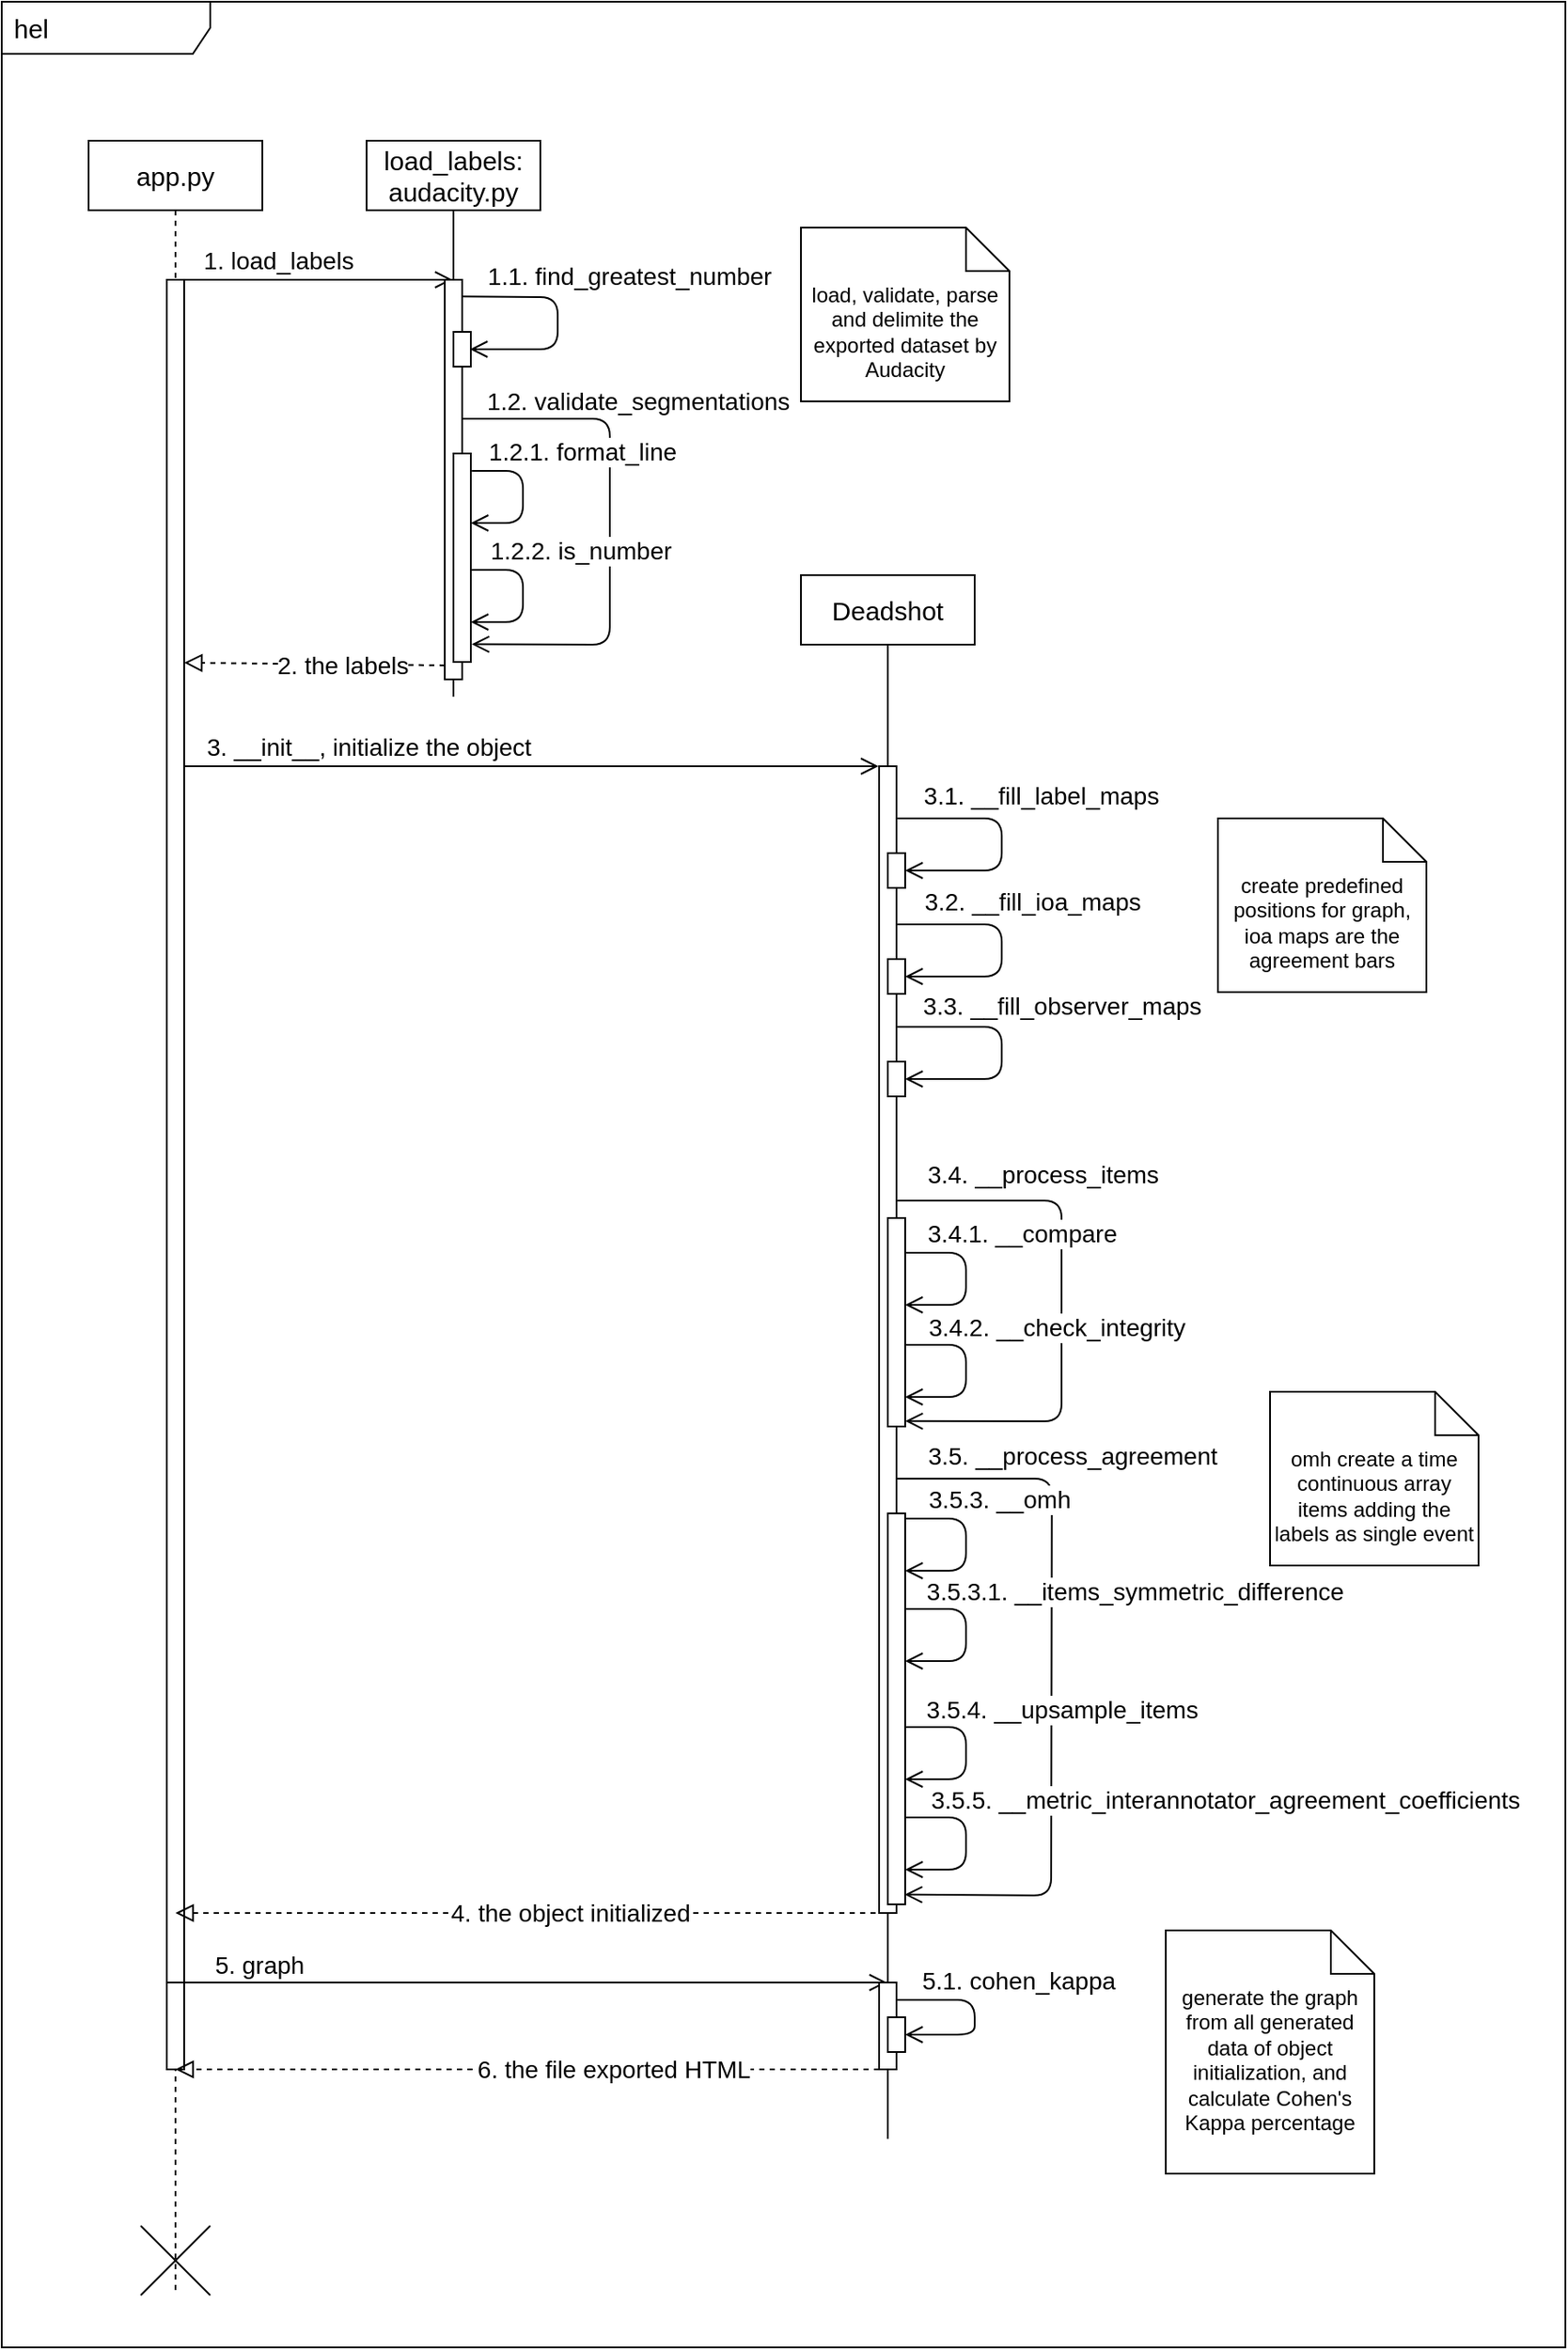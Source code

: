 <mxfile>
    <diagram id="lQqjIacscJslqrjan3Mh" name="Page-1">
        <mxGraphModel dx="813" dy="440" grid="1" gridSize="10" guides="1" tooltips="1" connect="1" arrows="1" fold="1" page="1" pageScale="1" pageWidth="850" pageHeight="1100" math="0" shadow="0">
            <root>
                <mxCell id="0"/>
                <mxCell id="1" parent="0"/>
                <mxCell id="104" value="" style="rounded=0;whiteSpace=wrap;html=1;" vertex="1" parent="1">
                    <mxGeometry x="160" y="50" width="900" height="1350" as="geometry"/>
                </mxCell>
                <mxCell id="103" value="&lt;font style=&quot;font-size: 15px;&quot;&gt;hel&lt;/font&gt;" style="shape=umlFrame;whiteSpace=wrap;html=1;width=120;height=30;boundedLbl=1;verticalAlign=middle;align=left;spacingLeft=5;fillColor=default;" parent="1" vertex="1">
                    <mxGeometry x="160" y="50" width="900" height="1350" as="geometry"/>
                </mxCell>
                <mxCell id="8" value="&lt;font style=&quot;font-size: 15px;&quot;&gt;app.py&lt;/font&gt;" style="shape=umlLifeline;perimeter=lifelinePerimeter;whiteSpace=wrap;html=1;container=1;collapsible=0;recursiveResize=0;outlineConnect=0;" parent="1" vertex="1">
                    <mxGeometry x="210" y="130" width="100" height="1240" as="geometry"/>
                </mxCell>
                <mxCell id="37" value="" style="endArrow=open;startArrow=none;endFill=0;startFill=0;endSize=8;html=1;verticalAlign=bottom;labelBackgroundColor=none;strokeWidth=1;entryX=-0.037;entryY=0;entryDx=0;entryDy=0;entryPerimeter=0;" parent="8" target="47" edge="1">
                    <mxGeometry width="160" relative="1" as="geometry">
                        <mxPoint x="50" y="360" as="sourcePoint"/>
                        <mxPoint x="210" y="360" as="targetPoint"/>
                    </mxGeometry>
                </mxCell>
                <mxCell id="38" value="&lt;font style=&quot;font-size: 14px;&quot;&gt;3. __init__, initialize the object&lt;/font&gt;" style="edgeLabel;html=1;align=center;verticalAlign=middle;resizable=0;points=[];" parent="37" vertex="1" connectable="0">
                    <mxGeometry x="-0.818" y="2" relative="1" as="geometry">
                        <mxPoint x="74" y="-9" as="offset"/>
                    </mxGeometry>
                </mxCell>
                <mxCell id="14" value="" style="endArrow=open;startArrow=none;endFill=0;startFill=0;endSize=8;html=1;verticalAlign=bottom;labelBackgroundColor=none;strokeWidth=1;" parent="8" target="10" edge="1">
                    <mxGeometry width="160" relative="1" as="geometry">
                        <mxPoint x="50" y="80" as="sourcePoint"/>
                        <mxPoint x="170" y="80" as="targetPoint"/>
                    </mxGeometry>
                </mxCell>
                <mxCell id="19" value="&lt;font style=&quot;font-size: 14px;&quot;&gt;1. load_labels&lt;/font&gt;" style="edgeLabel;html=1;align=center;verticalAlign=middle;resizable=0;points=[];" parent="14" vertex="1" connectable="0">
                    <mxGeometry x="-0.399" y="4" relative="1" as="geometry">
                        <mxPoint x="11" y="-7" as="offset"/>
                    </mxGeometry>
                </mxCell>
                <mxCell id="24" value="" style="html=1;points=[];perimeter=orthogonalPerimeter;" parent="8" vertex="1">
                    <mxGeometry x="45" y="80" width="10" height="1030" as="geometry"/>
                </mxCell>
                <mxCell id="17" value="" style="shape=umlDestroy;dashed=0;" parent="8" vertex="1">
                    <mxGeometry x="30" y="1200" width="40" height="40" as="geometry"/>
                </mxCell>
                <mxCell id="75" value="" style="endArrow=open;startArrow=none;endFill=0;startFill=0;endSize=8;html=1;verticalAlign=bottom;labelBackgroundColor=none;strokeWidth=1;" parent="8" target="45" edge="1">
                    <mxGeometry width="160" relative="1" as="geometry">
                        <mxPoint x="45" y="1060" as="sourcePoint"/>
                        <mxPoint x="275" y="1060" as="targetPoint"/>
                    </mxGeometry>
                </mxCell>
                <mxCell id="76" value="&lt;font style=&quot;font-size: 14px;&quot;&gt;5. graph&lt;/font&gt;" style="edgeLabel;html=1;align=center;verticalAlign=middle;resizable=0;points=[];" parent="75" vertex="1" connectable="0">
                    <mxGeometry x="-0.818" y="2" relative="1" as="geometry">
                        <mxPoint x="15" y="-8" as="offset"/>
                    </mxGeometry>
                </mxCell>
                <mxCell id="10" value="&lt;font data-font-src=&quot;https://fonts.googleapis.com/css?family=neue&quot; style=&quot;font-size: 15px;&quot;&gt;load_labels: audacity.py&lt;/font&gt;" style="shape=umlLifeline;perimeter=lifelinePerimeter;whiteSpace=wrap;html=1;container=1;collapsible=0;recursiveResize=0;outlineConnect=0;lifelineDashed=0;" parent="1" vertex="1">
                    <mxGeometry x="370" y="130" width="100" height="320" as="geometry"/>
                </mxCell>
                <mxCell id="27" value="" style="endArrow=open;startArrow=none;endFill=0;startFill=0;endSize=8;html=1;verticalAlign=bottom;labelBackgroundColor=none;strokeWidth=1;entryX=1.051;entryY=0.915;entryDx=0;entryDy=0;entryPerimeter=0;" parent="10" target="84" edge="1">
                    <mxGeometry width="160" relative="1" as="geometry">
                        <mxPoint x="50.5" y="160" as="sourcePoint"/>
                        <mxPoint x="51" y="190" as="targetPoint"/>
                        <Array as="points">
                            <mxPoint x="140" y="160"/>
                            <mxPoint x="140" y="290"/>
                        </Array>
                    </mxGeometry>
                </mxCell>
                <mxCell id="28" value="&lt;font style=&quot;font-size: 14px;&quot;&gt;1.2. validate_segmentations&lt;/font&gt;" style="edgeLabel;html=1;align=center;verticalAlign=middle;resizable=0;points=[];" parent="27" vertex="1" connectable="0">
                    <mxGeometry x="-0.12" relative="1" as="geometry">
                        <mxPoint x="16" y="-52" as="offset"/>
                    </mxGeometry>
                </mxCell>
                <mxCell id="29" value="" style="html=1;points=[];perimeter=orthogonalPerimeter;" parent="10" vertex="1">
                    <mxGeometry x="45" y="80" width="10" height="230" as="geometry"/>
                </mxCell>
                <mxCell id="83" value="" style="html=1;points=[];perimeter=orthogonalPerimeter;" parent="10" vertex="1">
                    <mxGeometry x="50" y="110" width="10" height="20" as="geometry"/>
                </mxCell>
                <mxCell id="25" value="" style="endArrow=open;startArrow=none;endFill=0;startFill=0;endSize=8;html=1;verticalAlign=bottom;labelBackgroundColor=none;strokeWidth=1;exitX=1.007;exitY=0.042;exitDx=0;exitDy=0;exitPerimeter=0;" parent="10" source="29" edge="1">
                    <mxGeometry width="160" relative="1" as="geometry">
                        <mxPoint x="50" y="90" as="sourcePoint"/>
                        <mxPoint x="59.5" y="120" as="targetPoint"/>
                        <Array as="points">
                            <mxPoint x="110" y="90"/>
                            <mxPoint x="110" y="120"/>
                        </Array>
                    </mxGeometry>
                </mxCell>
                <mxCell id="26" value="&lt;font style=&quot;font-size: 14px;&quot;&gt;1.1. find_greatest_number&lt;/font&gt;" style="edgeLabel;html=1;align=center;verticalAlign=middle;resizable=0;points=[];" parent="25" vertex="1" connectable="0">
                    <mxGeometry x="-0.12" relative="1" as="geometry">
                        <mxPoint x="41" y="-17" as="offset"/>
                    </mxGeometry>
                </mxCell>
                <mxCell id="84" value="" style="html=1;points=[];perimeter=orthogonalPerimeter;" parent="10" vertex="1">
                    <mxGeometry x="50" y="180" width="10" height="120" as="geometry"/>
                </mxCell>
                <mxCell id="31" value="" style="endArrow=open;startArrow=none;endFill=0;startFill=0;endSize=8;html=1;verticalAlign=bottom;labelBackgroundColor=none;strokeWidth=1;" parent="10" edge="1">
                    <mxGeometry width="160" relative="1" as="geometry">
                        <mxPoint x="60.57" y="190" as="sourcePoint"/>
                        <mxPoint x="59.999" y="220" as="targetPoint"/>
                        <Array as="points">
                            <mxPoint x="90" y="190"/>
                            <mxPoint x="90" y="220"/>
                        </Array>
                    </mxGeometry>
                </mxCell>
                <mxCell id="32" value="&lt;font style=&quot;font-size: 14px;&quot;&gt;1.2.1. format_line&lt;/font&gt;" style="edgeLabel;html=1;align=center;verticalAlign=middle;resizable=0;points=[];" parent="31" vertex="1" connectable="0">
                    <mxGeometry x="-0.12" relative="1" as="geometry">
                        <mxPoint x="34" y="-21" as="offset"/>
                    </mxGeometry>
                </mxCell>
                <mxCell id="33" value="" style="endArrow=open;startArrow=none;endFill=0;startFill=0;endSize=8;html=1;verticalAlign=bottom;labelBackgroundColor=none;strokeWidth=1;" parent="10" edge="1">
                    <mxGeometry width="160" relative="1" as="geometry">
                        <mxPoint x="60.57" y="247" as="sourcePoint"/>
                        <mxPoint x="59.999" y="277" as="targetPoint"/>
                        <Array as="points">
                            <mxPoint x="90" y="247"/>
                            <mxPoint x="90" y="277"/>
                        </Array>
                    </mxGeometry>
                </mxCell>
                <mxCell id="34" value="&lt;font style=&quot;font-size: 14px;&quot;&gt;1.2.2. is_number&lt;/font&gt;" style="edgeLabel;html=1;align=center;verticalAlign=middle;resizable=0;points=[];" parent="33" vertex="1" connectable="0">
                    <mxGeometry x="-0.12" relative="1" as="geometry">
                        <mxPoint x="33" y="-21" as="offset"/>
                    </mxGeometry>
                </mxCell>
                <mxCell id="45" value="&lt;font style=&quot;font-size: 15px;&quot;&gt;Deadshot&lt;/font&gt;" style="shape=umlLifeline;perimeter=lifelinePerimeter;whiteSpace=wrap;html=1;container=1;collapsible=0;recursiveResize=0;outlineConnect=0;lifelineDashed=0;" parent="1" vertex="1">
                    <mxGeometry x="620" y="380" width="100" height="900" as="geometry"/>
                </mxCell>
                <mxCell id="108" value="" style="endArrow=open;startArrow=none;endFill=0;startFill=0;endSize=8;html=1;verticalAlign=bottom;labelBackgroundColor=none;strokeWidth=1;entryX=0.971;entryY=0.975;entryDx=0;entryDy=0;entryPerimeter=0;" edge="1" parent="45" target="107">
                    <mxGeometry width="160" relative="1" as="geometry">
                        <mxPoint x="50.0" y="520" as="sourcePoint"/>
                        <mxPoint x="54.48" y="646.88" as="targetPoint"/>
                        <Array as="points">
                            <mxPoint x="144.43" y="520"/>
                            <mxPoint x="144" y="760"/>
                        </Array>
                    </mxGeometry>
                </mxCell>
                <mxCell id="109" value="&lt;font style=&quot;font-size: 14px;&quot;&gt;3.5. __process_agreement&lt;/font&gt;" style="edgeLabel;html=1;align=center;verticalAlign=middle;resizable=0;points=[];" vertex="1" connectable="0" parent="108">
                    <mxGeometry x="-0.12" relative="1" as="geometry">
                        <mxPoint x="11" y="-103" as="offset"/>
                    </mxGeometry>
                </mxCell>
                <mxCell id="47" value="" style="html=1;points=[];perimeter=orthogonalPerimeter;" parent="45" vertex="1">
                    <mxGeometry x="45" y="110" width="10" height="660" as="geometry"/>
                </mxCell>
                <mxCell id="51" value="" style="endArrow=open;startArrow=none;endFill=0;startFill=0;endSize=8;html=1;verticalAlign=bottom;labelBackgroundColor=none;strokeWidth=1;" parent="45" target="92" edge="1">
                    <mxGeometry width="160" relative="1" as="geometry">
                        <mxPoint x="55.57" y="140" as="sourcePoint"/>
                        <mxPoint x="54.999" y="170" as="targetPoint"/>
                        <Array as="points">
                            <mxPoint x="115.57" y="140"/>
                            <mxPoint x="115.57" y="170"/>
                        </Array>
                    </mxGeometry>
                </mxCell>
                <mxCell id="52" value="&lt;font style=&quot;font-size: 14px;&quot;&gt;3.1. __fill_label_maps&lt;/font&gt;" style="edgeLabel;html=1;align=center;verticalAlign=middle;resizable=0;points=[];" parent="51" vertex="1" connectable="0">
                    <mxGeometry x="-0.12" relative="1" as="geometry">
                        <mxPoint x="22" y="-17" as="offset"/>
                    </mxGeometry>
                </mxCell>
                <mxCell id="56" value="" style="endArrow=open;startArrow=none;endFill=0;startFill=0;endSize=8;html=1;verticalAlign=bottom;labelBackgroundColor=none;strokeWidth=1;" parent="45" target="100" edge="1">
                    <mxGeometry width="160" relative="1" as="geometry">
                        <mxPoint x="55.57" y="260" as="sourcePoint"/>
                        <mxPoint x="54.999" y="290" as="targetPoint"/>
                        <Array as="points">
                            <mxPoint x="115.57" y="260"/>
                            <mxPoint x="115.57" y="290"/>
                        </Array>
                    </mxGeometry>
                </mxCell>
                <mxCell id="57" value="&lt;font style=&quot;font-size: 14px;&quot;&gt;3.3. __fill_observer_maps&lt;/font&gt;" style="edgeLabel;html=1;align=center;verticalAlign=middle;resizable=0;points=[];" parent="56" vertex="1" connectable="0">
                    <mxGeometry x="-0.12" relative="1" as="geometry">
                        <mxPoint x="34" y="-16" as="offset"/>
                    </mxGeometry>
                </mxCell>
                <mxCell id="58" value="" style="endArrow=open;startArrow=none;endFill=0;startFill=0;endSize=8;html=1;verticalAlign=bottom;labelBackgroundColor=none;strokeWidth=1;entryX=1.005;entryY=0.974;entryDx=0;entryDy=0;entryPerimeter=0;" parent="45" target="74" edge="1">
                    <mxGeometry width="160" relative="1" as="geometry">
                        <mxPoint x="55.57" y="360" as="sourcePoint"/>
                        <mxPoint x="54.999" y="390" as="targetPoint"/>
                        <Array as="points">
                            <mxPoint x="150" y="360"/>
                            <mxPoint x="150" y="487"/>
                        </Array>
                    </mxGeometry>
                </mxCell>
                <mxCell id="59" value="&lt;font style=&quot;font-size: 14px;&quot;&gt;3.4. __process_items&lt;/font&gt;" style="edgeLabel;html=1;align=center;verticalAlign=middle;resizable=0;points=[];" parent="58" vertex="1" connectable="0">
                    <mxGeometry x="-0.12" relative="1" as="geometry">
                        <mxPoint x="-11" y="-58" as="offset"/>
                    </mxGeometry>
                </mxCell>
                <mxCell id="60" value="" style="endArrow=open;startArrow=none;endFill=0;startFill=0;endSize=8;html=1;verticalAlign=bottom;labelBackgroundColor=none;strokeWidth=1;" parent="45" edge="1">
                    <mxGeometry width="160" relative="1" as="geometry">
                        <mxPoint x="60.57" y="390" as="sourcePoint"/>
                        <mxPoint x="59.999" y="420" as="targetPoint"/>
                        <Array as="points">
                            <mxPoint x="95" y="390"/>
                            <mxPoint x="95" y="420"/>
                        </Array>
                    </mxGeometry>
                </mxCell>
                <mxCell id="61" value="&lt;font style=&quot;font-size: 14px;&quot;&gt;3.4.1. __compare&lt;/font&gt;" style="edgeLabel;html=1;align=center;verticalAlign=middle;resizable=0;points=[];" parent="60" vertex="1" connectable="0">
                    <mxGeometry x="-0.12" relative="1" as="geometry">
                        <mxPoint x="32" y="-20" as="offset"/>
                    </mxGeometry>
                </mxCell>
                <mxCell id="62" value="" style="endArrow=open;startArrow=none;endFill=0;startFill=0;endSize=8;html=1;verticalAlign=bottom;labelBackgroundColor=none;strokeWidth=1;" parent="45" edge="1">
                    <mxGeometry width="160" relative="1" as="geometry">
                        <mxPoint x="60.57" y="443" as="sourcePoint"/>
                        <mxPoint x="59.999" y="473" as="targetPoint"/>
                        <Array as="points">
                            <mxPoint x="95" y="443"/>
                            <mxPoint x="95" y="473"/>
                        </Array>
                    </mxGeometry>
                </mxCell>
                <mxCell id="63" value="&lt;font style=&quot;font-size: 14px;&quot;&gt;3.4.2. __check_integrity&lt;/font&gt;" style="edgeLabel;html=1;align=center;verticalAlign=middle;resizable=0;points=[];" parent="62" vertex="1" connectable="0">
                    <mxGeometry x="-0.12" relative="1" as="geometry">
                        <mxPoint x="52" y="-19" as="offset"/>
                    </mxGeometry>
                </mxCell>
                <mxCell id="64" value="" style="endArrow=open;startArrow=none;endFill=0;startFill=0;endSize=8;html=1;verticalAlign=bottom;labelBackgroundColor=none;strokeWidth=1;" parent="45" edge="1">
                    <mxGeometry width="160" relative="1" as="geometry">
                        <mxPoint x="60.57" y="543" as="sourcePoint"/>
                        <mxPoint x="59.999" y="573" as="targetPoint"/>
                        <Array as="points">
                            <mxPoint x="95" y="543"/>
                            <mxPoint x="95" y="573"/>
                        </Array>
                    </mxGeometry>
                </mxCell>
                <mxCell id="65" value="&lt;font style=&quot;font-size: 14px;&quot;&gt;3.5.3. __omh&lt;/font&gt;" style="edgeLabel;html=1;align=center;verticalAlign=middle;resizable=0;points=[];" parent="64" vertex="1" connectable="0">
                    <mxGeometry x="-0.12" relative="1" as="geometry">
                        <mxPoint x="19" y="-20" as="offset"/>
                    </mxGeometry>
                </mxCell>
                <mxCell id="70" value="" style="endArrow=open;startArrow=none;endFill=0;startFill=0;endSize=8;html=1;verticalAlign=bottom;labelBackgroundColor=none;strokeWidth=1;" parent="45" edge="1">
                    <mxGeometry width="160" relative="1" as="geometry">
                        <mxPoint x="60.57" y="595" as="sourcePoint"/>
                        <mxPoint x="59.999" y="625" as="targetPoint"/>
                        <Array as="points">
                            <mxPoint x="95" y="595"/>
                            <mxPoint x="95" y="625"/>
                        </Array>
                    </mxGeometry>
                </mxCell>
                <mxCell id="71" value="&lt;font style=&quot;font-size: 14px;&quot;&gt;3.5.3.1. __items_symmetric_difference&lt;/font&gt;" style="edgeLabel;html=1;align=center;verticalAlign=middle;resizable=0;points=[];" parent="70" vertex="1" connectable="0">
                    <mxGeometry x="-0.12" relative="1" as="geometry">
                        <mxPoint x="97" y="-19" as="offset"/>
                    </mxGeometry>
                </mxCell>
                <mxCell id="72" value="" style="endArrow=block;startArrow=none;endFill=0;startFill=0;endSize=8;html=1;verticalAlign=bottom;dashed=1;labelBackgroundColor=none;" parent="45" target="8" edge="1">
                    <mxGeometry width="160" relative="1" as="geometry">
                        <mxPoint x="55" y="770" as="sourcePoint"/>
                        <mxPoint x="-95.333" y="770" as="targetPoint"/>
                    </mxGeometry>
                </mxCell>
                <mxCell id="89" value="&lt;font style=&quot;font-size: 14px;&quot;&gt;4. the object initialized&lt;/font&gt;" style="edgeLabel;html=1;align=center;verticalAlign=middle;resizable=0;points=[];" parent="72" vertex="1" connectable="0">
                    <mxGeometry x="-0.093" y="2" relative="1" as="geometry">
                        <mxPoint y="-2" as="offset"/>
                    </mxGeometry>
                </mxCell>
                <mxCell id="73" value="" style="html=1;points=[];perimeter=orthogonalPerimeter;" parent="45" vertex="1">
                    <mxGeometry x="45" y="810" width="10" height="50" as="geometry"/>
                </mxCell>
                <mxCell id="77" value="" style="endArrow=open;startArrow=none;endFill=0;startFill=0;endSize=8;html=1;verticalAlign=bottom;labelBackgroundColor=none;strokeWidth=1;" parent="45" target="101" edge="1">
                    <mxGeometry width="160" relative="1" as="geometry">
                        <mxPoint x="55.57" y="820" as="sourcePoint"/>
                        <mxPoint x="54.999" y="850" as="targetPoint"/>
                        <Array as="points">
                            <mxPoint x="100" y="820"/>
                            <mxPoint x="100" y="840"/>
                        </Array>
                    </mxGeometry>
                </mxCell>
                <mxCell id="78" value="&lt;font style=&quot;font-size: 14px;&quot;&gt;5.1. cohen_kappa&lt;/font&gt;" style="edgeLabel;html=1;align=center;verticalAlign=middle;resizable=0;points=[];" parent="77" vertex="1" connectable="0">
                    <mxGeometry x="-0.12" relative="1" as="geometry">
                        <mxPoint x="25" y="-13" as="offset"/>
                    </mxGeometry>
                </mxCell>
                <mxCell id="79" value="" style="endArrow=block;startArrow=none;endFill=0;startFill=0;endSize=8;html=1;verticalAlign=bottom;dashed=1;labelBackgroundColor=none;" parent="45" target="8" edge="1">
                    <mxGeometry width="160" relative="1" as="geometry">
                        <mxPoint x="45" y="860" as="sourcePoint"/>
                        <mxPoint x="-200.33" y="860" as="targetPoint"/>
                    </mxGeometry>
                </mxCell>
                <mxCell id="90" value="&lt;font style=&quot;font-size: 14px;&quot;&gt;6. the file exported HTML&lt;/font&gt;" style="edgeLabel;html=1;align=center;verticalAlign=middle;resizable=0;points=[];" parent="79" vertex="1" connectable="0">
                    <mxGeometry x="-0.242" y="2" relative="1" as="geometry">
                        <mxPoint y="-2" as="offset"/>
                    </mxGeometry>
                </mxCell>
                <mxCell id="53" value="" style="endArrow=open;startArrow=none;endFill=0;startFill=0;endSize=8;html=1;verticalAlign=bottom;labelBackgroundColor=none;strokeWidth=1;" parent="45" target="99" edge="1">
                    <mxGeometry width="160" relative="1" as="geometry">
                        <mxPoint x="55.57" y="201" as="sourcePoint"/>
                        <mxPoint x="54.999" y="231" as="targetPoint"/>
                        <Array as="points">
                            <mxPoint x="115.57" y="201"/>
                            <mxPoint x="115.57" y="231"/>
                        </Array>
                    </mxGeometry>
                </mxCell>
                <mxCell id="54" value="&lt;font style=&quot;font-size: 14px;&quot;&gt;3.2. __fill_ioa_maps&lt;/font&gt;" style="edgeLabel;html=1;align=center;verticalAlign=middle;resizable=0;points=[];" parent="53" vertex="1" connectable="0">
                    <mxGeometry x="-0.12" relative="1" as="geometry">
                        <mxPoint x="17" y="-17" as="offset"/>
                    </mxGeometry>
                </mxCell>
                <mxCell id="66" value="" style="endArrow=open;startArrow=none;endFill=0;startFill=0;endSize=8;html=1;verticalAlign=bottom;labelBackgroundColor=none;strokeWidth=1;" parent="45" edge="1">
                    <mxGeometry width="160" relative="1" as="geometry">
                        <mxPoint x="60.57" y="663" as="sourcePoint"/>
                        <mxPoint x="59.999" y="693" as="targetPoint"/>
                        <Array as="points">
                            <mxPoint x="95" y="663"/>
                            <mxPoint x="95" y="693"/>
                        </Array>
                    </mxGeometry>
                </mxCell>
                <mxCell id="67" value="&lt;font style=&quot;font-size: 14px;&quot;&gt;3.5.4. __upsample_items&lt;/font&gt;" style="edgeLabel;html=1;align=center;verticalAlign=middle;resizable=0;points=[];" parent="66" vertex="1" connectable="0">
                    <mxGeometry x="-0.12" relative="1" as="geometry">
                        <mxPoint x="55" y="-19" as="offset"/>
                    </mxGeometry>
                </mxCell>
                <mxCell id="68" value="" style="endArrow=open;startArrow=none;endFill=0;startFill=0;endSize=8;html=1;verticalAlign=bottom;labelBackgroundColor=none;strokeWidth=1;" parent="45" edge="1">
                    <mxGeometry width="160" relative="1" as="geometry">
                        <mxPoint x="60.57" y="715" as="sourcePoint"/>
                        <mxPoint x="59.999" y="745" as="targetPoint"/>
                        <Array as="points">
                            <mxPoint x="95" y="715"/>
                            <mxPoint x="95" y="745"/>
                        </Array>
                    </mxGeometry>
                </mxCell>
                <mxCell id="69" value="&lt;font style=&quot;font-size: 14px;&quot;&gt;3.5.5. __metric_interannotator_agreement_coefficients&lt;/font&gt;" style="edgeLabel;html=1;align=center;verticalAlign=middle;resizable=0;points=[];" parent="68" vertex="1" connectable="0">
                    <mxGeometry x="-0.12" relative="1" as="geometry">
                        <mxPoint x="149" y="-19" as="offset"/>
                    </mxGeometry>
                </mxCell>
                <mxCell id="74" value="" style="html=1;points=[];perimeter=orthogonalPerimeter;" parent="45" vertex="1">
                    <mxGeometry x="50" y="370" width="10" height="120" as="geometry"/>
                </mxCell>
                <mxCell id="92" value="" style="html=1;points=[];perimeter=orthogonalPerimeter;" parent="45" vertex="1">
                    <mxGeometry x="50" y="160" width="10" height="20" as="geometry"/>
                </mxCell>
                <mxCell id="99" value="" style="html=1;points=[];perimeter=orthogonalPerimeter;" parent="45" vertex="1">
                    <mxGeometry x="50" y="221" width="10" height="20" as="geometry"/>
                </mxCell>
                <mxCell id="100" value="" style="html=1;points=[];perimeter=orthogonalPerimeter;" parent="45" vertex="1">
                    <mxGeometry x="50" y="280" width="10" height="20" as="geometry"/>
                </mxCell>
                <mxCell id="101" value="" style="html=1;points=[];perimeter=orthogonalPerimeter;" parent="45" vertex="1">
                    <mxGeometry x="50" y="830" width="10" height="20" as="geometry"/>
                </mxCell>
                <mxCell id="107" value="" style="html=1;points=[];perimeter=orthogonalPerimeter;" vertex="1" parent="45">
                    <mxGeometry x="50" y="540" width="10" height="225" as="geometry"/>
                </mxCell>
                <mxCell id="55" value="create predefined positions for graph, ioa maps are the agreement bars" style="shape=note2;boundedLbl=1;whiteSpace=wrap;html=1;size=25;verticalAlign=top;align=center;" parent="1" vertex="1">
                    <mxGeometry x="860" y="520" width="120" height="100" as="geometry"/>
                </mxCell>
                <mxCell id="80" value="&lt;font style=&quot;font-size: 12px;&quot;&gt;load, validate, parse and delimite the exported dataset by Audacity&lt;/font&gt;" style="shape=note2;boundedLbl=1;whiteSpace=wrap;html=1;size=25;verticalAlign=top;align=center;" parent="1" vertex="1">
                    <mxGeometry x="620" y="180" width="120" height="100" as="geometry"/>
                </mxCell>
                <mxCell id="102" value="generate the graph from all generated data of object initialization, and calculate Cohen's Kappa percentage" style="shape=note2;boundedLbl=1;whiteSpace=wrap;html=1;size=25;verticalAlign=top;align=center;" parent="1" vertex="1">
                    <mxGeometry x="830" y="1160" width="120" height="140" as="geometry"/>
                </mxCell>
                <mxCell id="35" value="" style="endArrow=block;startArrow=none;endFill=0;startFill=0;endSize=8;html=1;verticalAlign=bottom;dashed=1;labelBackgroundColor=none;exitX=0;exitY=0.965;exitDx=0;exitDy=0;exitPerimeter=0;entryX=1;entryY=0.214;entryDx=0;entryDy=0;entryPerimeter=0;" parent="1" source="29" target="24" edge="1">
                    <mxGeometry width="160" relative="1" as="geometry">
                        <mxPoint x="410" y="460" as="sourcePoint"/>
                        <mxPoint x="250" y="460" as="targetPoint"/>
                    </mxGeometry>
                </mxCell>
                <mxCell id="88" value="&lt;font style=&quot;font-size: 14px;&quot;&gt;2. the labels&lt;/font&gt;" style="edgeLabel;html=1;align=center;verticalAlign=middle;resizable=0;points=[];" parent="35" vertex="1" connectable="0">
                    <mxGeometry x="-0.206" relative="1" as="geometry">
                        <mxPoint as="offset"/>
                    </mxGeometry>
                </mxCell>
                <mxCell id="110" value="omh create a time continuous array items adding the labels as single event" style="shape=note2;boundedLbl=1;whiteSpace=wrap;html=1;size=25;verticalAlign=top;align=center;" vertex="1" parent="1">
                    <mxGeometry x="890" y="850" width="120" height="100" as="geometry"/>
                </mxCell>
            </root>
        </mxGraphModel>
    </diagram>
</mxfile>